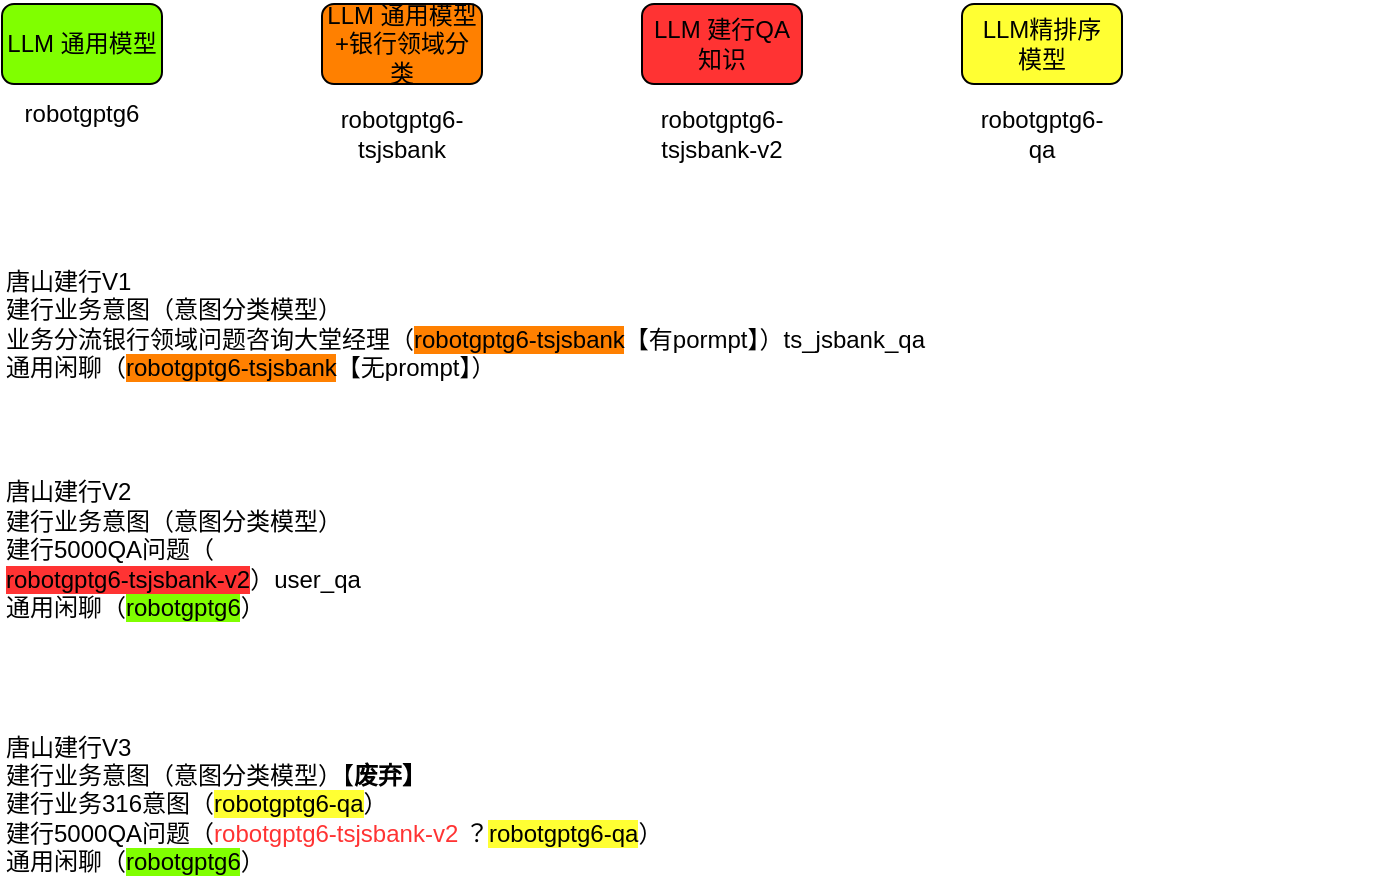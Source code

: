 <mxfile version="21.1.2" type="device">
  <diagram name="第 1 页" id="2zCfBR8F_2572MBSgM5Y">
    <mxGraphModel dx="954" dy="593" grid="0" gridSize="10" guides="1" tooltips="1" connect="1" arrows="1" fold="1" page="1" pageScale="1" pageWidth="827" pageHeight="1169" math="0" shadow="0">
      <root>
        <mxCell id="0" />
        <mxCell id="1" parent="0" />
        <mxCell id="LkfhGZKe3Nc756lZtjto-4" value="LLM精排序&lt;br&gt;模型" style="rounded=1;whiteSpace=wrap;html=1;fillColor=#FFFF33;" vertex="1" parent="1">
          <mxGeometry x="520" y="40" width="80" height="40" as="geometry" />
        </mxCell>
        <mxCell id="LkfhGZKe3Nc756lZtjto-5" value="LLM 建行QA知识" style="rounded=1;whiteSpace=wrap;html=1;fillColor=#FF3333;" vertex="1" parent="1">
          <mxGeometry x="360" y="40" width="80" height="40" as="geometry" />
        </mxCell>
        <mxCell id="LkfhGZKe3Nc756lZtjto-6" value="LLM 通用模型+银行领域分类" style="rounded=1;whiteSpace=wrap;html=1;fillColor=#FF8000;" vertex="1" parent="1">
          <mxGeometry x="200" y="40" width="80" height="40" as="geometry" />
        </mxCell>
        <mxCell id="LkfhGZKe3Nc756lZtjto-7" value="LLM 通用模型" style="rounded=1;whiteSpace=wrap;html=1;fillColor=#80FF00;" vertex="1" parent="1">
          <mxGeometry x="40" y="40" width="80" height="40" as="geometry" />
        </mxCell>
        <mxCell id="LkfhGZKe3Nc756lZtjto-13" value="&lt;div&gt;唐山建行V1&lt;/div&gt;&lt;div&gt;建行业务意图（意图分类模型）&lt;/div&gt;&lt;div&gt;业务分流银行领域问题咨询大堂经理（&lt;span style=&quot;background-color: rgb(255, 128, 0);&quot;&gt;robotgptg6-tsjsbank&lt;/span&gt;【有pormpt】）ts_jsbank_qa&lt;/div&gt;&lt;div&gt;通用闲聊（&lt;span style=&quot;background-color: rgb(255, 128, 0);&quot;&gt;robotgptg6-tsjsbank&lt;/span&gt;【无prompt】）&lt;/div&gt;" style="text;html=1;strokeColor=none;fillColor=none;align=left;verticalAlign=middle;whiteSpace=wrap;rounded=0;" vertex="1" parent="1">
          <mxGeometry x="40" y="160" width="520" height="80" as="geometry" />
        </mxCell>
        <mxCell id="LkfhGZKe3Nc756lZtjto-14" value="&lt;div&gt;唐山建行V2&lt;/div&gt;&lt;div&gt;建行业务意图（意图分类模型）&lt;/div&gt;&lt;div&gt;建行5000QA问题（&lt;/div&gt;&lt;font style=&quot;background-color: rgb(255, 51, 51);&quot;&gt;robotgptg6-tsjsbank-v2&lt;/font&gt;）user_qa&lt;div&gt;通用闲聊（&lt;span style=&quot;text-align: center; background-color: rgb(128, 255, 0);&quot;&gt;robotgptg6&lt;/span&gt;&lt;span style=&quot;background-color: initial;&quot;&gt;）&lt;/span&gt;&lt;/div&gt;&lt;div&gt;&lt;br&gt;&lt;/div&gt;" style="text;html=1;strokeColor=none;fillColor=none;align=left;verticalAlign=middle;whiteSpace=wrap;rounded=0;" vertex="1" parent="1">
          <mxGeometry x="40" y="280" width="690" height="80" as="geometry" />
        </mxCell>
        <mxCell id="LkfhGZKe3Nc756lZtjto-15" value="&lt;div&gt;唐山建行V3&lt;/div&gt;&lt;div&gt;建行业务意图（意图分类模型）【&lt;b&gt;废弃】&lt;/b&gt;&lt;/div&gt;&lt;div&gt;建行业务316意图（&lt;font style=&quot;background-color: rgb(255, 255, 51);&quot;&gt;robotgptg6-qa&lt;/font&gt;）&lt;/div&gt;&lt;div&gt;建行5000QA问题（&lt;font color=&quot;#ff3333&quot;&gt;robotgptg6-tsjsbank-v2&lt;/font&gt;&amp;nbsp;？&lt;span style=&quot;background-color: rgb(255, 255, 51);&quot;&gt;robotgptg6-qa&lt;/span&gt;）&lt;/div&gt;&lt;div&gt;通用闲聊（&lt;span style=&quot;background-color: rgb(128, 255, 0);&quot;&gt;robotgptg6&lt;/span&gt;）&lt;/div&gt;" style="text;html=1;strokeColor=none;fillColor=none;align=left;verticalAlign=middle;whiteSpace=wrap;rounded=0;" vertex="1" parent="1">
          <mxGeometry x="40" y="400" width="520" height="80" as="geometry" />
        </mxCell>
        <mxCell id="LkfhGZKe3Nc756lZtjto-16" value="robotgptg6-tsjsbank" style="text;html=1;strokeColor=none;fillColor=none;align=center;verticalAlign=middle;whiteSpace=wrap;rounded=0;" vertex="1" parent="1">
          <mxGeometry x="210" y="90" width="60" height="30" as="geometry" />
        </mxCell>
        <mxCell id="LkfhGZKe3Nc756lZtjto-17" value="robotgptg6-tsjsbank-v2" style="text;html=1;strokeColor=none;fillColor=none;align=center;verticalAlign=middle;whiteSpace=wrap;rounded=0;" vertex="1" parent="1">
          <mxGeometry x="370" y="90" width="60" height="30" as="geometry" />
        </mxCell>
        <mxCell id="LkfhGZKe3Nc756lZtjto-18" value="robotgptg6" style="text;html=1;strokeColor=none;fillColor=none;align=center;verticalAlign=middle;whiteSpace=wrap;rounded=0;" vertex="1" parent="1">
          <mxGeometry x="50" y="80" width="60" height="30" as="geometry" />
        </mxCell>
        <mxCell id="LkfhGZKe3Nc756lZtjto-19" value="robotgptg6-qa" style="text;html=1;strokeColor=none;fillColor=none;align=center;verticalAlign=middle;whiteSpace=wrap;rounded=0;" vertex="1" parent="1">
          <mxGeometry x="530" y="90" width="60" height="30" as="geometry" />
        </mxCell>
      </root>
    </mxGraphModel>
  </diagram>
</mxfile>
